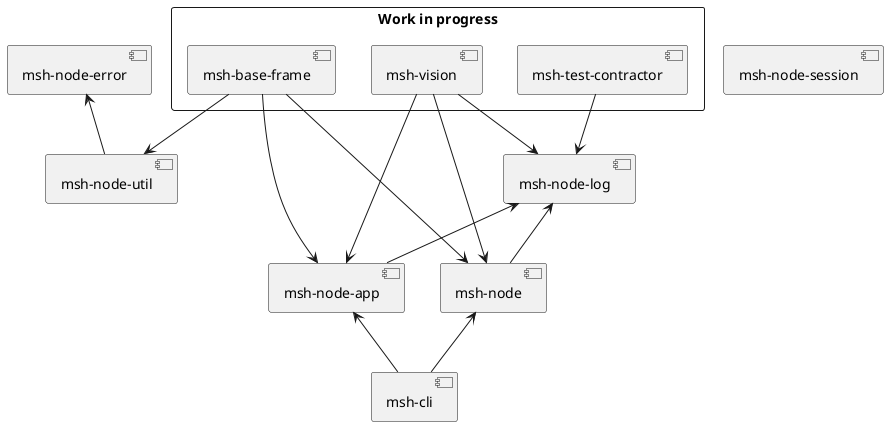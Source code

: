 @startuml

rectangle "Work in progress" {
  [msh-base-frame] as base_frame
  [msh-vision] as vision
  [msh-test-contractor] as test_contractor
}

[msh-cli] as cli
[msh-node-app] as node_app
[msh-node] as node_env
[msh-node-error] as node_error
[msh-node-log] as node_log
[msh-node-session] as node_session
[msh-node-util] as node_util

cli -up-> node_app
cli -up-> node_env

node_app -up-> node_log

node_env -up-> node_log

node_util -up-> node_error

vision --> node_app
vision --> node_env
vision --> node_log

test_contractor --> node_log

base_frame --> node_app
base_frame --> node_env
base_frame --> node_util



@enduml
